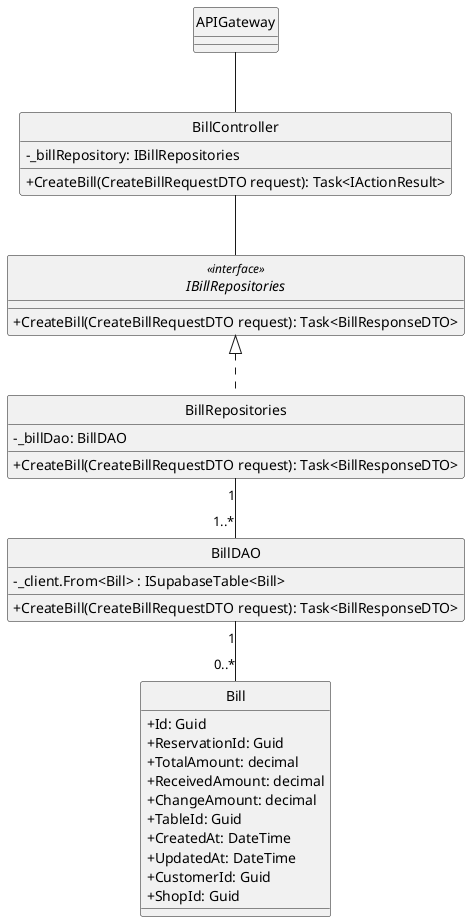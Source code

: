 @startuml
hide circle
skinparam classAttributeIconSize 0

class APIGateway {
}

class BillController {
    - _billRepository: IBillRepositories
    + CreateBill(CreateBillRequestDTO request): Task<IActionResult>
}

interface IBillRepositories<<interface>> {
    + CreateBill(CreateBillRequestDTO request): Task<BillResponseDTO>
}

class BillRepositories {
    - _billDao: BillDAO
    + CreateBill(CreateBillRequestDTO request): Task<BillResponseDTO>
}

class BillDAO {
    - _client.From<Bill> : ISupabaseTable<Bill>
    + CreateBill(CreateBillRequestDTO request): Task<BillResponseDTO>
}

class Bill {
    + Id: Guid
    + ReservationId: Guid
    + TotalAmount: decimal
    + ReceivedAmount: decimal
    + ChangeAmount: decimal
    + TableId: Guid
    + CreatedAt: DateTime
    + UpdatedAt: DateTime
    + CustomerId: Guid
    + ShopId: Guid
}

APIGateway --  BillController

BillController -- IBillRepositories

IBillRepositories <|.. BillRepositories

BillRepositories "1" -- "1..*" BillDAO

BillDAO "1" -- "0..*" Bill
@enduml
